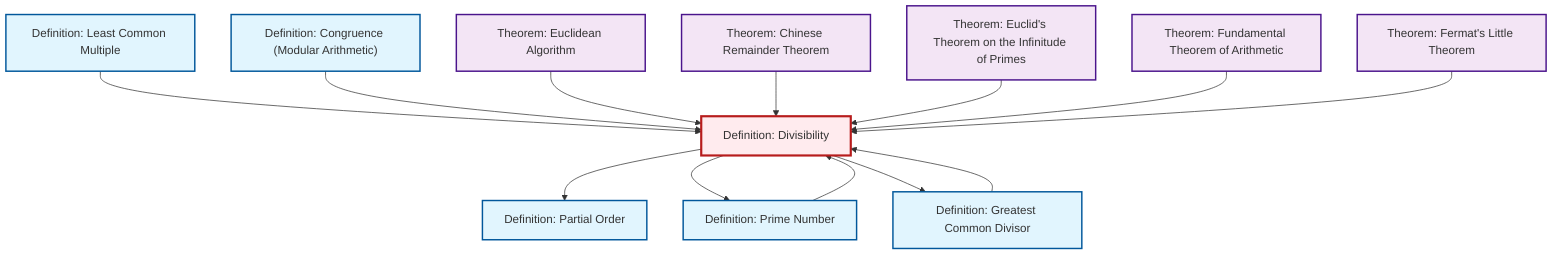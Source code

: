 graph TD
    classDef definition fill:#e1f5fe,stroke:#01579b,stroke-width:2px
    classDef theorem fill:#f3e5f5,stroke:#4a148c,stroke-width:2px
    classDef axiom fill:#fff3e0,stroke:#e65100,stroke-width:2px
    classDef example fill:#e8f5e9,stroke:#1b5e20,stroke-width:2px
    classDef current fill:#ffebee,stroke:#b71c1c,stroke-width:3px
    thm-chinese-remainder["Theorem: Chinese Remainder Theorem"]:::theorem
    thm-fermat-little["Theorem: Fermat's Little Theorem"]:::theorem
    thm-euclidean-algorithm["Theorem: Euclidean Algorithm"]:::theorem
    def-gcd["Definition: Greatest Common Divisor"]:::definition
    def-divisibility["Definition: Divisibility"]:::definition
    thm-fundamental-arithmetic["Theorem: Fundamental Theorem of Arithmetic"]:::theorem
    thm-euclid-infinitude-primes["Theorem: Euclid's Theorem on the Infinitude of Primes"]:::theorem
    def-lcm["Definition: Least Common Multiple"]:::definition
    def-partial-order["Definition: Partial Order"]:::definition
    def-prime["Definition: Prime Number"]:::definition
    def-congruence["Definition: Congruence (Modular Arithmetic)"]:::definition
    def-gcd --> def-divisibility
    def-divisibility --> def-partial-order
    def-lcm --> def-divisibility
    def-congruence --> def-divisibility
    thm-euclidean-algorithm --> def-divisibility
    def-prime --> def-divisibility
    def-divisibility --> def-prime
    thm-chinese-remainder --> def-divisibility
    thm-euclid-infinitude-primes --> def-divisibility
    thm-fundamental-arithmetic --> def-divisibility
    thm-fermat-little --> def-divisibility
    def-divisibility --> def-gcd
    class def-divisibility current